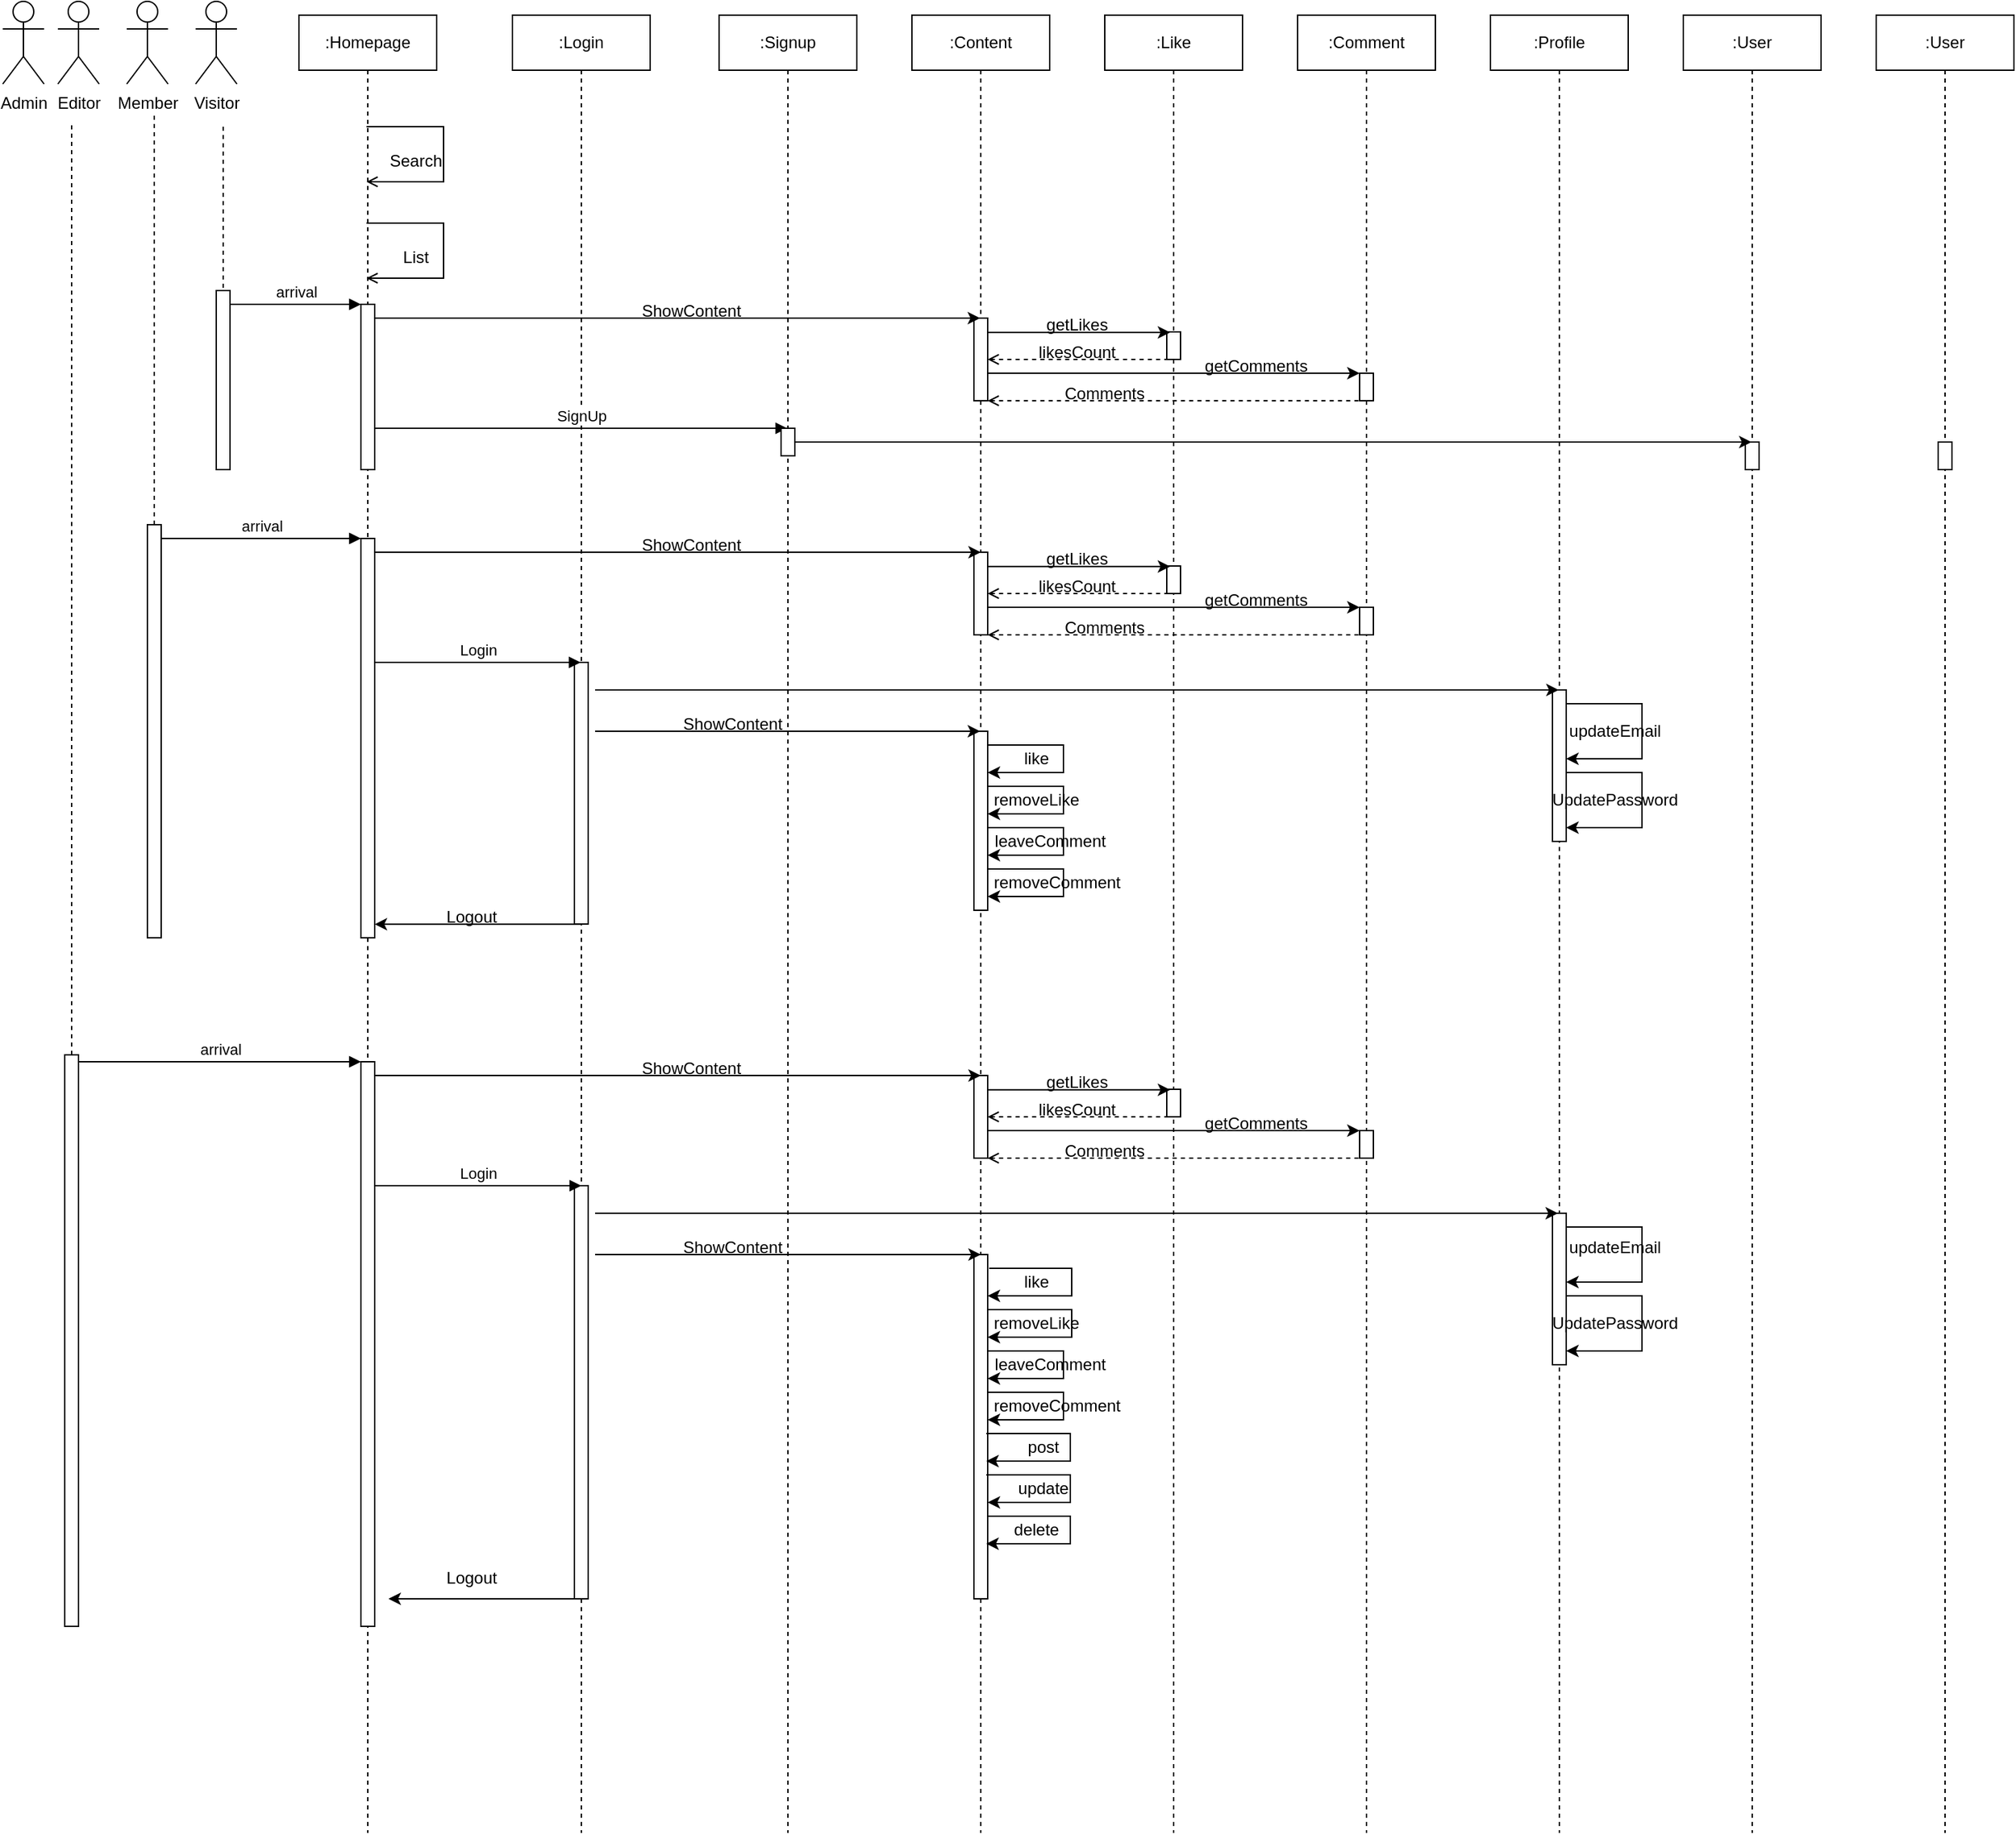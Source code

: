 <mxfile version="21.1.5" type="device">
  <diagram name="Page-1" id="2YBvvXClWsGukQMizWep">
    <mxGraphModel dx="1366" dy="704" grid="1" gridSize="10" guides="1" tooltips="1" connect="1" arrows="1" fold="1" page="1" pageScale="1" pageWidth="1100" pageHeight="1700" math="0" shadow="0">
      <root>
        <mxCell id="0" />
        <mxCell id="1" parent="0" />
        <mxCell id="aM9ryv3xv72pqoxQDRHE-1" value=":Homepage" style="shape=umlLifeline;perimeter=lifelinePerimeter;whiteSpace=wrap;html=1;container=0;dropTarget=0;collapsible=0;recursiveResize=0;outlineConnect=0;portConstraint=eastwest;newEdgeStyle={&quot;edgeStyle&quot;:&quot;elbowEdgeStyle&quot;,&quot;elbow&quot;:&quot;vertical&quot;,&quot;curved&quot;:0,&quot;rounded&quot;:0};" parent="1" vertex="1">
          <mxGeometry x="225" y="50" width="100" height="1320" as="geometry" />
        </mxCell>
        <mxCell id="aM9ryv3xv72pqoxQDRHE-5" value=":Content" style="shape=umlLifeline;perimeter=lifelinePerimeter;whiteSpace=wrap;html=1;container=0;dropTarget=0;collapsible=0;recursiveResize=0;outlineConnect=0;portConstraint=eastwest;newEdgeStyle={&quot;edgeStyle&quot;:&quot;elbowEdgeStyle&quot;,&quot;elbow&quot;:&quot;vertical&quot;,&quot;curved&quot;:0,&quot;rounded&quot;:0};" parent="1" vertex="1">
          <mxGeometry x="670" y="50" width="100" height="1320" as="geometry" />
        </mxCell>
        <mxCell id="Cr7AIB8-x1aL-NXQXFv3-61" value="" style="html=1;points=[];perimeter=orthogonalPerimeter;outlineConnect=0;targetShapes=umlLifeline;portConstraint=eastwest;newEdgeStyle={&quot;edgeStyle&quot;:&quot;elbowEdgeStyle&quot;,&quot;elbow&quot;:&quot;vertical&quot;,&quot;curved&quot;:0,&quot;rounded&quot;:0};" parent="aM9ryv3xv72pqoxQDRHE-5" vertex="1">
          <mxGeometry x="45" y="220" width="10" height="60" as="geometry" />
        </mxCell>
        <mxCell id="8l9VhPuDRp_csp2zXiqJ-39" value="" style="html=1;points=[];perimeter=orthogonalPerimeter;outlineConnect=0;targetShapes=umlLifeline;portConstraint=eastwest;newEdgeStyle={&quot;edgeStyle&quot;:&quot;elbowEdgeStyle&quot;,&quot;elbow&quot;:&quot;vertical&quot;,&quot;curved&quot;:0,&quot;rounded&quot;:0};" parent="aM9ryv3xv72pqoxQDRHE-5" vertex="1">
          <mxGeometry x="45" y="520" width="10" height="130" as="geometry" />
        </mxCell>
        <mxCell id="8l9VhPuDRp_csp2zXiqJ-52" value="" style="endArrow=classic;html=1;rounded=0;" parent="aM9ryv3xv72pqoxQDRHE-5" source="8l9VhPuDRp_csp2zXiqJ-39" target="8l9VhPuDRp_csp2zXiqJ-39" edge="1">
          <mxGeometry width="50" height="50" relative="1" as="geometry">
            <mxPoint x="60" y="590" as="sourcePoint" />
            <mxPoint x="60" y="670" as="targetPoint" />
            <Array as="points">
              <mxPoint x="90" y="590" />
              <mxPoint x="110" y="590" />
              <mxPoint x="110" y="610" />
            </Array>
          </mxGeometry>
        </mxCell>
        <mxCell id="8l9VhPuDRp_csp2zXiqJ-53" value="" style="endArrow=classic;html=1;rounded=0;" parent="aM9ryv3xv72pqoxQDRHE-5" source="8l9VhPuDRp_csp2zXiqJ-39" target="8l9VhPuDRp_csp2zXiqJ-39" edge="1">
          <mxGeometry width="50" height="50" relative="1" as="geometry">
            <mxPoint x="60" y="680" as="sourcePoint" />
            <mxPoint x="60" y="640" as="targetPoint" />
            <Array as="points">
              <mxPoint x="100" y="620" />
              <mxPoint x="110" y="620" />
              <mxPoint x="110" y="640" />
            </Array>
          </mxGeometry>
        </mxCell>
        <mxCell id="8l9VhPuDRp_csp2zXiqJ-50" value="" style="endArrow=classic;html=1;rounded=0;" parent="aM9ryv3xv72pqoxQDRHE-5" source="8l9VhPuDRp_csp2zXiqJ-39" target="8l9VhPuDRp_csp2zXiqJ-39" edge="1">
          <mxGeometry width="50" height="50" relative="1" as="geometry">
            <mxPoint x="60" y="530" as="sourcePoint" />
            <mxPoint x="60" y="550" as="targetPoint" />
            <Array as="points">
              <mxPoint x="100" y="530" />
              <mxPoint x="110" y="530" />
              <mxPoint x="110" y="550" />
            </Array>
          </mxGeometry>
        </mxCell>
        <mxCell id="8l9VhPuDRp_csp2zXiqJ-51" value="" style="endArrow=classic;html=1;rounded=0;" parent="aM9ryv3xv72pqoxQDRHE-5" source="8l9VhPuDRp_csp2zXiqJ-39" target="8l9VhPuDRp_csp2zXiqJ-39" edge="1">
          <mxGeometry width="50" height="50" relative="1" as="geometry">
            <mxPoint x="60" y="560" as="sourcePoint" />
            <mxPoint x="60" y="580" as="targetPoint" />
            <Array as="points">
              <mxPoint x="110" y="560" />
              <mxPoint x="110" y="580" />
            </Array>
          </mxGeometry>
        </mxCell>
        <mxCell id="Cr7AIB8-x1aL-NXQXFv3-6" value=":Comment" style="shape=umlLifeline;perimeter=lifelinePerimeter;whiteSpace=wrap;html=1;container=0;dropTarget=0;collapsible=0;recursiveResize=0;outlineConnect=0;portConstraint=eastwest;newEdgeStyle={&quot;edgeStyle&quot;:&quot;elbowEdgeStyle&quot;,&quot;elbow&quot;:&quot;vertical&quot;,&quot;curved&quot;:0,&quot;rounded&quot;:0};" parent="1" vertex="1">
          <mxGeometry x="950" y="50" width="100" height="1320" as="geometry" />
        </mxCell>
        <mxCell id="Cr7AIB8-x1aL-NXQXFv3-66" value="" style="html=1;points=[];perimeter=orthogonalPerimeter;outlineConnect=0;targetShapes=umlLifeline;portConstraint=eastwest;newEdgeStyle={&quot;edgeStyle&quot;:&quot;elbowEdgeStyle&quot;,&quot;elbow&quot;:&quot;vertical&quot;,&quot;curved&quot;:0,&quot;rounded&quot;:0};" parent="Cr7AIB8-x1aL-NXQXFv3-6" vertex="1">
          <mxGeometry x="45" y="260" width="10" height="20" as="geometry" />
        </mxCell>
        <mxCell id="Cr7AIB8-x1aL-NXQXFv3-11" value=":Like" style="shape=umlLifeline;perimeter=lifelinePerimeter;whiteSpace=wrap;html=1;container=0;dropTarget=0;collapsible=0;recursiveResize=0;outlineConnect=0;portConstraint=eastwest;newEdgeStyle={&quot;edgeStyle&quot;:&quot;elbowEdgeStyle&quot;,&quot;elbow&quot;:&quot;vertical&quot;,&quot;curved&quot;:0,&quot;rounded&quot;:0};" parent="1" vertex="1">
          <mxGeometry x="810" y="50" width="100" height="1320" as="geometry" />
        </mxCell>
        <mxCell id="Cr7AIB8-x1aL-NXQXFv3-7" value="" style="html=1;points=[];perimeter=orthogonalPerimeter;outlineConnect=0;targetShapes=umlLifeline;portConstraint=eastwest;newEdgeStyle={&quot;edgeStyle&quot;:&quot;elbowEdgeStyle&quot;,&quot;elbow&quot;:&quot;vertical&quot;,&quot;curved&quot;:0,&quot;rounded&quot;:0};" parent="Cr7AIB8-x1aL-NXQXFv3-11" vertex="1">
          <mxGeometry x="45" y="230" width="10" height="20" as="geometry" />
        </mxCell>
        <mxCell id="Cr7AIB8-x1aL-NXQXFv3-16" value="Visitor" style="shape=umlActor;verticalLabelPosition=bottom;verticalAlign=top;html=1;outlineConnect=0;" parent="1" vertex="1">
          <mxGeometry x="150" y="40" width="30" height="60" as="geometry" />
        </mxCell>
        <mxCell id="Cr7AIB8-x1aL-NXQXFv3-17" value="Member" style="shape=umlActor;verticalLabelPosition=bottom;verticalAlign=top;html=1;outlineConnect=0;" parent="1" vertex="1">
          <mxGeometry x="100" y="40" width="30" height="60" as="geometry" />
        </mxCell>
        <mxCell id="Cr7AIB8-x1aL-NXQXFv3-18" value="Editor" style="shape=umlActor;verticalLabelPosition=bottom;verticalAlign=top;html=1;outlineConnect=0;" parent="1" vertex="1">
          <mxGeometry x="50" y="40" width="30" height="60" as="geometry" />
        </mxCell>
        <mxCell id="Cr7AIB8-x1aL-NXQXFv3-19" value="Admin" style="shape=umlActor;verticalLabelPosition=bottom;verticalAlign=top;html=1;outlineConnect=0;" parent="1" vertex="1">
          <mxGeometry x="10" y="40" width="30" height="60" as="geometry" />
        </mxCell>
        <mxCell id="Cr7AIB8-x1aL-NXQXFv3-24" value=":Login" style="shape=umlLifeline;perimeter=lifelinePerimeter;whiteSpace=wrap;html=1;container=0;dropTarget=0;collapsible=0;recursiveResize=0;outlineConnect=0;portConstraint=eastwest;newEdgeStyle={&quot;edgeStyle&quot;:&quot;elbowEdgeStyle&quot;,&quot;elbow&quot;:&quot;vertical&quot;,&quot;curved&quot;:0,&quot;rounded&quot;:0};" parent="1" vertex="1">
          <mxGeometry x="380" y="50" width="100" height="1320" as="geometry" />
        </mxCell>
        <mxCell id="8l9VhPuDRp_csp2zXiqJ-26" value="" style="html=1;points=[];perimeter=orthogonalPerimeter;outlineConnect=0;targetShapes=umlLifeline;portConstraint=eastwest;newEdgeStyle={&quot;edgeStyle&quot;:&quot;elbowEdgeStyle&quot;,&quot;elbow&quot;:&quot;vertical&quot;,&quot;curved&quot;:0,&quot;rounded&quot;:0};" parent="Cr7AIB8-x1aL-NXQXFv3-24" vertex="1">
          <mxGeometry x="45" y="470" width="10" height="190" as="geometry" />
        </mxCell>
        <mxCell id="Cr7AIB8-x1aL-NXQXFv3-29" value=":Signup" style="shape=umlLifeline;perimeter=lifelinePerimeter;whiteSpace=wrap;html=1;container=0;dropTarget=0;collapsible=0;recursiveResize=0;outlineConnect=0;portConstraint=eastwest;newEdgeStyle={&quot;edgeStyle&quot;:&quot;elbowEdgeStyle&quot;,&quot;elbow&quot;:&quot;vertical&quot;,&quot;curved&quot;:0,&quot;rounded&quot;:0};" parent="1" vertex="1">
          <mxGeometry x="530" y="50" width="100" height="1320" as="geometry" />
        </mxCell>
        <mxCell id="Cr7AIB8-x1aL-NXQXFv3-34" value=":Profile" style="shape=umlLifeline;perimeter=lifelinePerimeter;whiteSpace=wrap;html=1;container=0;dropTarget=0;collapsible=0;recursiveResize=0;outlineConnect=0;portConstraint=eastwest;newEdgeStyle={&quot;edgeStyle&quot;:&quot;elbowEdgeStyle&quot;,&quot;elbow&quot;:&quot;vertical&quot;,&quot;curved&quot;:0,&quot;rounded&quot;:0};" parent="1" vertex="1">
          <mxGeometry x="1090" y="50" width="100" height="1320" as="geometry" />
        </mxCell>
        <mxCell id="8l9VhPuDRp_csp2zXiqJ-28" value="" style="html=1;points=[];perimeter=orthogonalPerimeter;outlineConnect=0;targetShapes=umlLifeline;portConstraint=eastwest;newEdgeStyle={&quot;edgeStyle&quot;:&quot;elbowEdgeStyle&quot;,&quot;elbow&quot;:&quot;vertical&quot;,&quot;curved&quot;:0,&quot;rounded&quot;:0};" parent="Cr7AIB8-x1aL-NXQXFv3-34" vertex="1">
          <mxGeometry x="45" y="490" width="10" height="110" as="geometry" />
        </mxCell>
        <mxCell id="8l9VhPuDRp_csp2zXiqJ-32" value="" style="endArrow=classic;html=1;rounded=0;" parent="Cr7AIB8-x1aL-NXQXFv3-34" source="8l9VhPuDRp_csp2zXiqJ-28" target="8l9VhPuDRp_csp2zXiqJ-28" edge="1">
          <mxGeometry width="50" height="50" relative="1" as="geometry">
            <mxPoint x="60" y="500" as="sourcePoint" />
            <mxPoint x="60" y="540" as="targetPoint" />
            <Array as="points">
              <mxPoint x="100" y="500" />
              <mxPoint x="110" y="500" />
              <mxPoint x="110" y="540" />
            </Array>
          </mxGeometry>
        </mxCell>
        <mxCell id="8l9VhPuDRp_csp2zXiqJ-33" value="" style="endArrow=classic;html=1;rounded=0;" parent="Cr7AIB8-x1aL-NXQXFv3-34" source="8l9VhPuDRp_csp2zXiqJ-28" target="8l9VhPuDRp_csp2zXiqJ-28" edge="1">
          <mxGeometry width="50" height="50" relative="1" as="geometry">
            <mxPoint x="60" y="550" as="sourcePoint" />
            <mxPoint x="60" y="590" as="targetPoint" />
            <Array as="points">
              <mxPoint x="100" y="550" />
              <mxPoint x="110" y="550" />
              <mxPoint x="110" y="590" />
            </Array>
          </mxGeometry>
        </mxCell>
        <mxCell id="Cr7AIB8-x1aL-NXQXFv3-49" value="" style="endArrow=none;html=1;rounded=0;startArrow=open;startFill=0;" parent="1" edge="1">
          <mxGeometry width="50" height="50" relative="1" as="geometry">
            <mxPoint x="274.071" y="171" as="sourcePoint" />
            <mxPoint x="274.071" y="131" as="targetPoint" />
            <Array as="points">
              <mxPoint x="330" y="171" />
              <mxPoint x="330" y="131" />
            </Array>
          </mxGeometry>
        </mxCell>
        <mxCell id="Cr7AIB8-x1aL-NXQXFv3-50" value="Search" style="text;html=1;strokeColor=none;fillColor=none;align=center;verticalAlign=middle;whiteSpace=wrap;rounded=0;" parent="1" vertex="1">
          <mxGeometry x="280" y="141" width="60" height="30" as="geometry" />
        </mxCell>
        <mxCell id="Cr7AIB8-x1aL-NXQXFv3-51" value="" style="endArrow=none;html=1;rounded=0;startArrow=open;startFill=0;" parent="1" edge="1">
          <mxGeometry width="50" height="50" relative="1" as="geometry">
            <mxPoint x="274.071" y="241" as="sourcePoint" />
            <mxPoint x="274.071" y="201" as="targetPoint" />
            <Array as="points">
              <mxPoint x="330" y="241" />
              <mxPoint x="330" y="201" />
            </Array>
          </mxGeometry>
        </mxCell>
        <mxCell id="Cr7AIB8-x1aL-NXQXFv3-52" value="List" style="text;html=1;strokeColor=none;fillColor=none;align=center;verticalAlign=middle;whiteSpace=wrap;rounded=0;" parent="1" vertex="1">
          <mxGeometry x="280" y="211" width="60" height="30" as="geometry" />
        </mxCell>
        <mxCell id="Cr7AIB8-x1aL-NXQXFv3-54" value="" style="html=1;points=[];perimeter=orthogonalPerimeter;outlineConnect=0;targetShapes=umlLifeline;portConstraint=eastwest;newEdgeStyle={&quot;edgeStyle&quot;:&quot;elbowEdgeStyle&quot;,&quot;elbow&quot;:&quot;vertical&quot;,&quot;curved&quot;:0,&quot;rounded&quot;:0};" parent="1" vertex="1">
          <mxGeometry x="270" y="260" width="10" height="120" as="geometry" />
        </mxCell>
        <mxCell id="aM9ryv3xv72pqoxQDRHE-3" value="arrival" style="html=1;verticalAlign=bottom;startArrow=none;endArrow=block;startSize=8;edgeStyle=elbowEdgeStyle;elbow=vertical;curved=0;rounded=0;startFill=0;" parent="1" source="Cr7AIB8-x1aL-NXQXFv3-58" edge="1">
          <mxGeometry relative="1" as="geometry">
            <mxPoint x="220" y="260" as="sourcePoint" />
            <mxPoint x="270" y="260" as="targetPoint" />
          </mxGeometry>
        </mxCell>
        <mxCell id="Cr7AIB8-x1aL-NXQXFv3-57" value="" style="endArrow=none;dashed=1;html=1;rounded=0;startArrow=none;" parent="1" edge="1">
          <mxGeometry width="50" height="50" relative="1" as="geometry">
            <mxPoint x="170" y="350" as="sourcePoint" />
            <mxPoint x="170" y="130" as="targetPoint" />
          </mxGeometry>
        </mxCell>
        <mxCell id="Cr7AIB8-x1aL-NXQXFv3-58" value="" style="html=1;points=[];perimeter=orthogonalPerimeter;outlineConnect=0;targetShapes=umlLifeline;portConstraint=eastwest;newEdgeStyle={&quot;edgeStyle&quot;:&quot;elbowEdgeStyle&quot;,&quot;elbow&quot;:&quot;vertical&quot;,&quot;curved&quot;:0,&quot;rounded&quot;:0};" parent="1" vertex="1">
          <mxGeometry x="165" y="250" width="10" height="130" as="geometry" />
        </mxCell>
        <mxCell id="Cr7AIB8-x1aL-NXQXFv3-60" value="" style="endArrow=classic;html=1;rounded=0;" parent="1" target="aM9ryv3xv72pqoxQDRHE-5" edge="1">
          <mxGeometry width="50" height="50" relative="1" as="geometry">
            <mxPoint x="280" y="270" as="sourcePoint" />
            <mxPoint x="650" y="270" as="targetPoint" />
          </mxGeometry>
        </mxCell>
        <mxCell id="Cr7AIB8-x1aL-NXQXFv3-65" value="ShowContent" style="text;html=1;strokeColor=none;fillColor=none;align=center;verticalAlign=middle;whiteSpace=wrap;rounded=0;" parent="1" vertex="1">
          <mxGeometry x="480" y="250" width="60" height="30" as="geometry" />
        </mxCell>
        <mxCell id="Cr7AIB8-x1aL-NXQXFv3-67" value="" style="endArrow=classic;html=1;rounded=0;" parent="1" edge="1">
          <mxGeometry width="50" height="50" relative="1" as="geometry">
            <mxPoint x="770" y="330" as="sourcePoint" />
            <mxPoint x="770" y="330" as="targetPoint" />
          </mxGeometry>
        </mxCell>
        <mxCell id="Cr7AIB8-x1aL-NXQXFv3-68" value="" style="endArrow=classic;html=1;rounded=0;entryX=0.25;entryY=0.019;entryDx=0;entryDy=0;entryPerimeter=0;" parent="1" source="Cr7AIB8-x1aL-NXQXFv3-61" target="Cr7AIB8-x1aL-NXQXFv3-7" edge="1">
          <mxGeometry width="50" height="50" relative="1" as="geometry">
            <mxPoint x="730" y="290" as="sourcePoint" />
            <mxPoint x="830" y="260" as="targetPoint" />
          </mxGeometry>
        </mxCell>
        <mxCell id="Cr7AIB8-x1aL-NXQXFv3-69" value="getLikes" style="text;html=1;strokeColor=none;fillColor=none;align=center;verticalAlign=middle;whiteSpace=wrap;rounded=0;" parent="1" vertex="1">
          <mxGeometry x="760" y="260" width="60" height="30" as="geometry" />
        </mxCell>
        <mxCell id="Cr7AIB8-x1aL-NXQXFv3-70" value="" style="endArrow=none;dashed=1;html=1;rounded=0;startArrow=open;startFill=0;" parent="1" source="Cr7AIB8-x1aL-NXQXFv3-61" target="Cr7AIB8-x1aL-NXQXFv3-7" edge="1">
          <mxGeometry width="50" height="50" relative="1" as="geometry">
            <mxPoint x="790" y="300" as="sourcePoint" />
            <mxPoint x="830" y="300" as="targetPoint" />
          </mxGeometry>
        </mxCell>
        <mxCell id="Cr7AIB8-x1aL-NXQXFv3-71" value="likesCount" style="text;html=1;strokeColor=none;fillColor=none;align=center;verticalAlign=middle;whiteSpace=wrap;rounded=0;" parent="1" vertex="1">
          <mxGeometry x="760" y="280" width="60" height="30" as="geometry" />
        </mxCell>
        <mxCell id="Cr7AIB8-x1aL-NXQXFv3-73" value="" style="endArrow=classic;html=1;rounded=0;" parent="1" source="Cr7AIB8-x1aL-NXQXFv3-61" target="Cr7AIB8-x1aL-NXQXFv3-66" edge="1">
          <mxGeometry width="50" height="50" relative="1" as="geometry">
            <mxPoint x="730" y="310" as="sourcePoint" />
            <mxPoint x="950" y="320" as="targetPoint" />
          </mxGeometry>
        </mxCell>
        <mxCell id="Cr7AIB8-x1aL-NXQXFv3-74" value="getComments" style="text;html=1;strokeColor=none;fillColor=none;align=center;verticalAlign=middle;whiteSpace=wrap;rounded=0;" parent="1" vertex="1">
          <mxGeometry x="890" y="290" width="60" height="30" as="geometry" />
        </mxCell>
        <mxCell id="Cr7AIB8-x1aL-NXQXFv3-76" value="" style="endArrow=none;dashed=1;html=1;rounded=0;startArrow=open;startFill=0;" parent="1" source="Cr7AIB8-x1aL-NXQXFv3-61" target="Cr7AIB8-x1aL-NXQXFv3-66" edge="1">
          <mxGeometry width="50" height="50" relative="1" as="geometry">
            <mxPoint x="770" y="330" as="sourcePoint" />
            <mxPoint x="940" y="340" as="targetPoint" />
            <Array as="points">
              <mxPoint x="880" y="330" />
            </Array>
          </mxGeometry>
        </mxCell>
        <mxCell id="Cr7AIB8-x1aL-NXQXFv3-77" value="Comments" style="text;html=1;strokeColor=none;fillColor=none;align=center;verticalAlign=middle;whiteSpace=wrap;rounded=0;" parent="1" vertex="1">
          <mxGeometry x="780" y="310" width="60" height="30" as="geometry" />
        </mxCell>
        <mxCell id="7" value="SignUp" style="html=1;verticalAlign=bottom;startArrow=none;endArrow=block;startSize=8;edgeStyle=elbowEdgeStyle;elbow=vertical;curved=0;rounded=0;startFill=0;" parent="1" target="Cr7AIB8-x1aL-NXQXFv3-29" edge="1">
          <mxGeometry relative="1" as="geometry">
            <mxPoint x="280" y="350" as="sourcePoint" />
            <mxPoint x="270" y="350" as="targetPoint" />
          </mxGeometry>
        </mxCell>
        <mxCell id="8" value="" style="html=1;points=[];perimeter=orthogonalPerimeter;outlineConnect=0;targetShapes=umlLifeline;portConstraint=eastwest;newEdgeStyle={&quot;edgeStyle&quot;:&quot;elbowEdgeStyle&quot;,&quot;elbow&quot;:&quot;vertical&quot;,&quot;curved&quot;:0,&quot;rounded&quot;:0};" parent="1" vertex="1">
          <mxGeometry x="575" y="350" width="10" height="20" as="geometry" />
        </mxCell>
        <mxCell id="8l9VhPuDRp_csp2zXiqJ-8" value="" style="html=1;points=[];perimeter=orthogonalPerimeter;outlineConnect=0;targetShapes=umlLifeline;portConstraint=eastwest;newEdgeStyle={&quot;edgeStyle&quot;:&quot;elbowEdgeStyle&quot;,&quot;elbow&quot;:&quot;vertical&quot;,&quot;curved&quot;:0,&quot;rounded&quot;:0};" parent="1" vertex="1">
          <mxGeometry x="715" y="440" width="10" height="60" as="geometry" />
        </mxCell>
        <mxCell id="8l9VhPuDRp_csp2zXiqJ-9" value="" style="html=1;points=[];perimeter=orthogonalPerimeter;outlineConnect=0;targetShapes=umlLifeline;portConstraint=eastwest;newEdgeStyle={&quot;edgeStyle&quot;:&quot;elbowEdgeStyle&quot;,&quot;elbow&quot;:&quot;vertical&quot;,&quot;curved&quot;:0,&quot;rounded&quot;:0};" parent="1" vertex="1">
          <mxGeometry x="995" y="480" width="10" height="20" as="geometry" />
        </mxCell>
        <mxCell id="8l9VhPuDRp_csp2zXiqJ-10" value="" style="html=1;points=[];perimeter=orthogonalPerimeter;outlineConnect=0;targetShapes=umlLifeline;portConstraint=eastwest;newEdgeStyle={&quot;edgeStyle&quot;:&quot;elbowEdgeStyle&quot;,&quot;elbow&quot;:&quot;vertical&quot;,&quot;curved&quot;:0,&quot;rounded&quot;:0};" parent="1" vertex="1">
          <mxGeometry x="855" y="450" width="10" height="20" as="geometry" />
        </mxCell>
        <mxCell id="8l9VhPuDRp_csp2zXiqJ-12" value="arrival" style="html=1;verticalAlign=bottom;startArrow=none;endArrow=block;startSize=8;edgeStyle=elbowEdgeStyle;elbow=vertical;curved=0;rounded=0;startFill=0;" parent="1" source="8l9VhPuDRp_csp2zXiqJ-13" edge="1">
          <mxGeometry relative="1" as="geometry">
            <mxPoint x="220" y="430" as="sourcePoint" />
            <mxPoint x="270" y="430" as="targetPoint" />
          </mxGeometry>
        </mxCell>
        <mxCell id="8l9VhPuDRp_csp2zXiqJ-14" value="" style="endArrow=classic;html=1;rounded=0;" parent="1" edge="1">
          <mxGeometry width="50" height="50" relative="1" as="geometry">
            <mxPoint x="280" y="440" as="sourcePoint" />
            <mxPoint x="720" y="440" as="targetPoint" />
          </mxGeometry>
        </mxCell>
        <mxCell id="8l9VhPuDRp_csp2zXiqJ-15" value="ShowContent" style="text;html=1;strokeColor=none;fillColor=none;align=center;verticalAlign=middle;whiteSpace=wrap;rounded=0;" parent="1" vertex="1">
          <mxGeometry x="480" y="420" width="60" height="30" as="geometry" />
        </mxCell>
        <mxCell id="8l9VhPuDRp_csp2zXiqJ-16" value="" style="endArrow=classic;html=1;rounded=0;" parent="1" edge="1">
          <mxGeometry width="50" height="50" relative="1" as="geometry">
            <mxPoint x="770" y="500" as="sourcePoint" />
            <mxPoint x="770" y="500" as="targetPoint" />
          </mxGeometry>
        </mxCell>
        <mxCell id="8l9VhPuDRp_csp2zXiqJ-17" value="" style="endArrow=classic;html=1;rounded=0;entryX=0.25;entryY=0.019;entryDx=0;entryDy=0;entryPerimeter=0;" parent="1" source="8l9VhPuDRp_csp2zXiqJ-8" target="8l9VhPuDRp_csp2zXiqJ-10" edge="1">
          <mxGeometry width="50" height="50" relative="1" as="geometry">
            <mxPoint x="730" y="460" as="sourcePoint" />
            <mxPoint x="830" y="430" as="targetPoint" />
          </mxGeometry>
        </mxCell>
        <mxCell id="8l9VhPuDRp_csp2zXiqJ-18" value="getLikes" style="text;html=1;strokeColor=none;fillColor=none;align=center;verticalAlign=middle;whiteSpace=wrap;rounded=0;" parent="1" vertex="1">
          <mxGeometry x="760" y="430" width="60" height="30" as="geometry" />
        </mxCell>
        <mxCell id="8l9VhPuDRp_csp2zXiqJ-19" value="" style="endArrow=none;dashed=1;html=1;rounded=0;startArrow=open;startFill=0;" parent="1" source="8l9VhPuDRp_csp2zXiqJ-8" target="8l9VhPuDRp_csp2zXiqJ-10" edge="1">
          <mxGeometry width="50" height="50" relative="1" as="geometry">
            <mxPoint x="790" y="470" as="sourcePoint" />
            <mxPoint x="830" y="470" as="targetPoint" />
          </mxGeometry>
        </mxCell>
        <mxCell id="8l9VhPuDRp_csp2zXiqJ-20" value="likesCount" style="text;html=1;strokeColor=none;fillColor=none;align=center;verticalAlign=middle;whiteSpace=wrap;rounded=0;" parent="1" vertex="1">
          <mxGeometry x="760" y="450" width="60" height="30" as="geometry" />
        </mxCell>
        <mxCell id="8l9VhPuDRp_csp2zXiqJ-21" value="" style="endArrow=classic;html=1;rounded=0;" parent="1" source="8l9VhPuDRp_csp2zXiqJ-8" target="8l9VhPuDRp_csp2zXiqJ-9" edge="1">
          <mxGeometry width="50" height="50" relative="1" as="geometry">
            <mxPoint x="730" y="480" as="sourcePoint" />
            <mxPoint x="950" y="490" as="targetPoint" />
          </mxGeometry>
        </mxCell>
        <mxCell id="8l9VhPuDRp_csp2zXiqJ-22" value="getComments" style="text;html=1;strokeColor=none;fillColor=none;align=center;verticalAlign=middle;whiteSpace=wrap;rounded=0;" parent="1" vertex="1">
          <mxGeometry x="890" y="460" width="60" height="30" as="geometry" />
        </mxCell>
        <mxCell id="8l9VhPuDRp_csp2zXiqJ-23" value="" style="endArrow=none;dashed=1;html=1;rounded=0;startArrow=open;startFill=0;" parent="1" source="8l9VhPuDRp_csp2zXiqJ-8" target="8l9VhPuDRp_csp2zXiqJ-9" edge="1">
          <mxGeometry width="50" height="50" relative="1" as="geometry">
            <mxPoint x="770" y="500" as="sourcePoint" />
            <mxPoint x="940" y="510" as="targetPoint" />
            <Array as="points">
              <mxPoint x="880" y="500" />
            </Array>
          </mxGeometry>
        </mxCell>
        <mxCell id="8l9VhPuDRp_csp2zXiqJ-24" value="Comments" style="text;html=1;strokeColor=none;fillColor=none;align=center;verticalAlign=middle;whiteSpace=wrap;rounded=0;" parent="1" vertex="1">
          <mxGeometry x="780" y="480" width="60" height="30" as="geometry" />
        </mxCell>
        <mxCell id="8l9VhPuDRp_csp2zXiqJ-25" value="Login" style="html=1;verticalAlign=bottom;startArrow=none;endArrow=block;startSize=8;edgeStyle=elbowEdgeStyle;elbow=vertical;curved=0;rounded=0;startFill=0;" parent="1" target="Cr7AIB8-x1aL-NXQXFv3-24" edge="1">
          <mxGeometry relative="1" as="geometry">
            <mxPoint x="280" y="520" as="sourcePoint" />
            <mxPoint x="410" y="520" as="targetPoint" />
          </mxGeometry>
        </mxCell>
        <mxCell id="8l9VhPuDRp_csp2zXiqJ-27" value="" style="endArrow=classic;html=1;rounded=0;" parent="1" target="Cr7AIB8-x1aL-NXQXFv3-34" edge="1">
          <mxGeometry width="50" height="50" relative="1" as="geometry">
            <mxPoint x="440" y="540" as="sourcePoint" />
            <mxPoint x="620" y="540" as="targetPoint" />
          </mxGeometry>
        </mxCell>
        <mxCell id="8l9VhPuDRp_csp2zXiqJ-29" value=":User" style="shape=umlLifeline;perimeter=lifelinePerimeter;whiteSpace=wrap;html=1;container=0;dropTarget=0;collapsible=0;recursiveResize=0;outlineConnect=0;portConstraint=eastwest;newEdgeStyle={&quot;edgeStyle&quot;:&quot;elbowEdgeStyle&quot;,&quot;elbow&quot;:&quot;vertical&quot;,&quot;curved&quot;:0,&quot;rounded&quot;:0};" parent="1" vertex="1">
          <mxGeometry x="1230" y="50" width="100" height="1320" as="geometry" />
        </mxCell>
        <mxCell id="8l9VhPuDRp_csp2zXiqJ-30" value="" style="html=1;points=[];perimeter=orthogonalPerimeter;outlineConnect=0;targetShapes=umlLifeline;portConstraint=eastwest;newEdgeStyle={&quot;edgeStyle&quot;:&quot;elbowEdgeStyle&quot;,&quot;elbow&quot;:&quot;vertical&quot;,&quot;curved&quot;:0,&quot;rounded&quot;:0};" parent="8l9VhPuDRp_csp2zXiqJ-29" vertex="1">
          <mxGeometry x="45" y="310" width="10" height="20" as="geometry" />
        </mxCell>
        <mxCell id="8l9VhPuDRp_csp2zXiqJ-31" value="" style="endArrow=classic;html=1;rounded=0;" parent="1" source="8" target="8l9VhPuDRp_csp2zXiqJ-29" edge="1">
          <mxGeometry width="50" height="50" relative="1" as="geometry">
            <mxPoint x="1070" y="360" as="sourcePoint" />
            <mxPoint x="1220" y="360" as="targetPoint" />
          </mxGeometry>
        </mxCell>
        <mxCell id="8l9VhPuDRp_csp2zXiqJ-35" value="updateEmail" style="text;html=1;align=center;verticalAlign=middle;resizable=0;points=[];autosize=1;strokeColor=none;fillColor=none;" parent="1" vertex="1">
          <mxGeometry x="1135" y="555" width="90" height="30" as="geometry" />
        </mxCell>
        <mxCell id="8l9VhPuDRp_csp2zXiqJ-36" value="UpdatePassword" style="text;html=1;align=center;verticalAlign=middle;resizable=0;points=[];autosize=1;strokeColor=none;fillColor=none;" parent="1" vertex="1">
          <mxGeometry x="1125" y="605" width="110" height="30" as="geometry" />
        </mxCell>
        <mxCell id="8l9VhPuDRp_csp2zXiqJ-37" value="" style="endArrow=none;dashed=1;html=1;rounded=0;" parent="1" source="8l9VhPuDRp_csp2zXiqJ-13" edge="1">
          <mxGeometry width="50" height="50" relative="1" as="geometry">
            <mxPoint x="120" y="760" as="sourcePoint" />
            <mxPoint x="120" y="120" as="targetPoint" />
          </mxGeometry>
        </mxCell>
        <mxCell id="8l9VhPuDRp_csp2zXiqJ-13" value="" style="html=1;points=[];perimeter=orthogonalPerimeter;outlineConnect=0;targetShapes=umlLifeline;portConstraint=eastwest;newEdgeStyle={&quot;edgeStyle&quot;:&quot;elbowEdgeStyle&quot;,&quot;elbow&quot;:&quot;vertical&quot;,&quot;curved&quot;:0,&quot;rounded&quot;:0};" parent="1" vertex="1">
          <mxGeometry x="115" y="420" width="10" height="300" as="geometry" />
        </mxCell>
        <mxCell id="8l9VhPuDRp_csp2zXiqJ-40" value="" style="endArrow=classic;html=1;rounded=0;" parent="1" target="aM9ryv3xv72pqoxQDRHE-5" edge="1">
          <mxGeometry width="50" height="50" relative="1" as="geometry">
            <mxPoint x="440" y="570" as="sourcePoint" />
            <mxPoint x="650" y="570" as="targetPoint" />
            <Array as="points">
              <mxPoint x="510" y="570" />
            </Array>
          </mxGeometry>
        </mxCell>
        <mxCell id="8l9VhPuDRp_csp2zXiqJ-41" value="ShowContent" style="text;html=1;strokeColor=none;fillColor=none;align=center;verticalAlign=middle;whiteSpace=wrap;rounded=0;" parent="1" vertex="1">
          <mxGeometry x="510" y="550" width="60" height="30" as="geometry" />
        </mxCell>
        <mxCell id="8l9VhPuDRp_csp2zXiqJ-54" value="like" style="text;html=1;align=center;verticalAlign=middle;resizable=0;points=[];autosize=1;strokeColor=none;fillColor=none;" parent="1" vertex="1">
          <mxGeometry x="740" y="575" width="40" height="30" as="geometry" />
        </mxCell>
        <mxCell id="8l9VhPuDRp_csp2zXiqJ-55" value="removeLike" style="text;html=1;align=center;verticalAlign=middle;resizable=0;points=[];autosize=1;strokeColor=none;fillColor=none;" parent="1" vertex="1">
          <mxGeometry x="715" y="605" width="90" height="30" as="geometry" />
        </mxCell>
        <mxCell id="8l9VhPuDRp_csp2zXiqJ-57" value="leaveComment" style="text;html=1;align=center;verticalAlign=middle;resizable=0;points=[];autosize=1;strokeColor=none;fillColor=none;" parent="1" vertex="1">
          <mxGeometry x="720" y="635" width="100" height="30" as="geometry" />
        </mxCell>
        <mxCell id="8l9VhPuDRp_csp2zXiqJ-58" value="removeComment" style="text;html=1;align=center;verticalAlign=middle;resizable=0;points=[];autosize=1;strokeColor=none;fillColor=none;" parent="1" vertex="1">
          <mxGeometry x="715" y="665" width="120" height="30" as="geometry" />
        </mxCell>
        <mxCell id="8l9VhPuDRp_csp2zXiqJ-60" value="" style="endArrow=classic;html=1;rounded=0;entryX=1;entryY=0.966;entryDx=0;entryDy=0;entryPerimeter=0;" parent="1" source="Cr7AIB8-x1aL-NXQXFv3-24" target="8l9VhPuDRp_csp2zXiqJ-11" edge="1">
          <mxGeometry width="50" height="50" relative="1" as="geometry">
            <mxPoint x="350" y="730" as="sourcePoint" />
            <mxPoint x="320" y="710" as="targetPoint" />
          </mxGeometry>
        </mxCell>
        <mxCell id="8l9VhPuDRp_csp2zXiqJ-61" value="Logout" style="text;html=1;align=center;verticalAlign=middle;resizable=0;points=[];autosize=1;strokeColor=none;fillColor=none;" parent="1" vertex="1">
          <mxGeometry x="320" y="690" width="60" height="30" as="geometry" />
        </mxCell>
        <mxCell id="8l9VhPuDRp_csp2zXiqJ-63" value="" style="html=1;points=[];perimeter=orthogonalPerimeter;outlineConnect=0;targetShapes=umlLifeline;portConstraint=eastwest;newEdgeStyle={&quot;edgeStyle&quot;:&quot;elbowEdgeStyle&quot;,&quot;elbow&quot;:&quot;vertical&quot;,&quot;curved&quot;:0,&quot;rounded&quot;:0};" parent="1" vertex="1">
          <mxGeometry x="715" y="950" width="10" height="250" as="geometry" />
        </mxCell>
        <mxCell id="8l9VhPuDRp_csp2zXiqJ-64" value="" style="endArrow=classic;html=1;rounded=0;" parent="1" source="8l9VhPuDRp_csp2zXiqJ-63" target="8l9VhPuDRp_csp2zXiqJ-63" edge="1">
          <mxGeometry width="50" height="50" relative="1" as="geometry">
            <mxPoint x="730" y="1020" as="sourcePoint" />
            <mxPoint x="730" y="1100" as="targetPoint" />
            <Array as="points">
              <mxPoint x="760" y="1020" />
              <mxPoint x="780" y="1020" />
              <mxPoint x="780" y="1040" />
            </Array>
          </mxGeometry>
        </mxCell>
        <mxCell id="8l9VhPuDRp_csp2zXiqJ-65" value="" style="endArrow=classic;html=1;rounded=0;" parent="1" source="8l9VhPuDRp_csp2zXiqJ-63" target="8l9VhPuDRp_csp2zXiqJ-63" edge="1">
          <mxGeometry width="50" height="50" relative="1" as="geometry">
            <mxPoint x="730" y="1110" as="sourcePoint" />
            <mxPoint x="730" y="1070" as="targetPoint" />
            <Array as="points">
              <mxPoint x="770" y="1050" />
              <mxPoint x="780" y="1050" />
              <mxPoint x="780" y="1070" />
            </Array>
          </mxGeometry>
        </mxCell>
        <mxCell id="8l9VhPuDRp_csp2zXiqJ-66" value="" style="html=1;points=[];perimeter=orthogonalPerimeter;outlineConnect=0;targetShapes=umlLifeline;portConstraint=eastwest;newEdgeStyle={&quot;edgeStyle&quot;:&quot;elbowEdgeStyle&quot;,&quot;elbow&quot;:&quot;vertical&quot;,&quot;curved&quot;:0,&quot;rounded&quot;:0};" parent="1" vertex="1">
          <mxGeometry x="425" y="900" width="10" height="300" as="geometry" />
        </mxCell>
        <mxCell id="8l9VhPuDRp_csp2zXiqJ-67" value="" style="html=1;points=[];perimeter=orthogonalPerimeter;outlineConnect=0;targetShapes=umlLifeline;portConstraint=eastwest;newEdgeStyle={&quot;edgeStyle&quot;:&quot;elbowEdgeStyle&quot;,&quot;elbow&quot;:&quot;vertical&quot;,&quot;curved&quot;:0,&quot;rounded&quot;:0};" parent="1" vertex="1">
          <mxGeometry x="1135" y="920" width="10" height="110" as="geometry" />
        </mxCell>
        <mxCell id="8l9VhPuDRp_csp2zXiqJ-68" value="" style="html=1;points=[];perimeter=orthogonalPerimeter;outlineConnect=0;targetShapes=umlLifeline;portConstraint=eastwest;newEdgeStyle={&quot;edgeStyle&quot;:&quot;elbowEdgeStyle&quot;,&quot;elbow&quot;:&quot;vertical&quot;,&quot;curved&quot;:0,&quot;rounded&quot;:0};" parent="1" vertex="1">
          <mxGeometry x="715" y="820" width="10" height="60" as="geometry" />
        </mxCell>
        <mxCell id="8l9VhPuDRp_csp2zXiqJ-69" value="" style="html=1;points=[];perimeter=orthogonalPerimeter;outlineConnect=0;targetShapes=umlLifeline;portConstraint=eastwest;newEdgeStyle={&quot;edgeStyle&quot;:&quot;elbowEdgeStyle&quot;,&quot;elbow&quot;:&quot;vertical&quot;,&quot;curved&quot;:0,&quot;rounded&quot;:0};" parent="1" vertex="1">
          <mxGeometry x="995" y="860" width="10" height="20" as="geometry" />
        </mxCell>
        <mxCell id="8l9VhPuDRp_csp2zXiqJ-70" value="" style="html=1;points=[];perimeter=orthogonalPerimeter;outlineConnect=0;targetShapes=umlLifeline;portConstraint=eastwest;newEdgeStyle={&quot;edgeStyle&quot;:&quot;elbowEdgeStyle&quot;,&quot;elbow&quot;:&quot;vertical&quot;,&quot;curved&quot;:0,&quot;rounded&quot;:0};" parent="1" vertex="1">
          <mxGeometry x="855" y="830" width="10" height="20" as="geometry" />
        </mxCell>
        <mxCell id="8l9VhPuDRp_csp2zXiqJ-71" value="" style="html=1;points=[];perimeter=orthogonalPerimeter;outlineConnect=0;targetShapes=umlLifeline;portConstraint=eastwest;newEdgeStyle={&quot;edgeStyle&quot;:&quot;elbowEdgeStyle&quot;,&quot;elbow&quot;:&quot;vertical&quot;,&quot;curved&quot;:0,&quot;rounded&quot;:0};" parent="1" vertex="1">
          <mxGeometry x="270" y="810" width="10" height="410" as="geometry" />
        </mxCell>
        <mxCell id="8l9VhPuDRp_csp2zXiqJ-72" value="arrival" style="html=1;verticalAlign=bottom;startArrow=none;endArrow=block;startSize=8;edgeStyle=elbowEdgeStyle;elbow=vertical;curved=0;rounded=0;startFill=0;" parent="1" source="8l9VhPuDRp_csp2zXiqJ-91" edge="1">
          <mxGeometry relative="1" as="geometry">
            <mxPoint x="220" y="810" as="sourcePoint" />
            <mxPoint x="270" y="810" as="targetPoint" />
          </mxGeometry>
        </mxCell>
        <mxCell id="8l9VhPuDRp_csp2zXiqJ-73" value="" style="endArrow=classic;html=1;rounded=0;" parent="1" edge="1">
          <mxGeometry width="50" height="50" relative="1" as="geometry">
            <mxPoint x="280" y="820" as="sourcePoint" />
            <mxPoint x="720" y="820" as="targetPoint" />
          </mxGeometry>
        </mxCell>
        <mxCell id="8l9VhPuDRp_csp2zXiqJ-74" value="ShowContent" style="text;html=1;strokeColor=none;fillColor=none;align=center;verticalAlign=middle;whiteSpace=wrap;rounded=0;" parent="1" vertex="1">
          <mxGeometry x="480" y="800" width="60" height="30" as="geometry" />
        </mxCell>
        <mxCell id="8l9VhPuDRp_csp2zXiqJ-75" value="" style="endArrow=classic;html=1;rounded=0;" parent="1" edge="1">
          <mxGeometry width="50" height="50" relative="1" as="geometry">
            <mxPoint x="770" y="880" as="sourcePoint" />
            <mxPoint x="770" y="880" as="targetPoint" />
          </mxGeometry>
        </mxCell>
        <mxCell id="8l9VhPuDRp_csp2zXiqJ-76" value="" style="endArrow=classic;html=1;rounded=0;entryX=0.25;entryY=0.019;entryDx=0;entryDy=0;entryPerimeter=0;" parent="1" source="8l9VhPuDRp_csp2zXiqJ-68" target="8l9VhPuDRp_csp2zXiqJ-70" edge="1">
          <mxGeometry width="50" height="50" relative="1" as="geometry">
            <mxPoint x="730" y="840" as="sourcePoint" />
            <mxPoint x="830" y="810" as="targetPoint" />
          </mxGeometry>
        </mxCell>
        <mxCell id="8l9VhPuDRp_csp2zXiqJ-77" value="getLikes" style="text;html=1;strokeColor=none;fillColor=none;align=center;verticalAlign=middle;whiteSpace=wrap;rounded=0;" parent="1" vertex="1">
          <mxGeometry x="760" y="810" width="60" height="30" as="geometry" />
        </mxCell>
        <mxCell id="8l9VhPuDRp_csp2zXiqJ-78" value="" style="endArrow=none;dashed=1;html=1;rounded=0;startArrow=open;startFill=0;" parent="1" source="8l9VhPuDRp_csp2zXiqJ-68" target="8l9VhPuDRp_csp2zXiqJ-70" edge="1">
          <mxGeometry width="50" height="50" relative="1" as="geometry">
            <mxPoint x="790" y="850" as="sourcePoint" />
            <mxPoint x="830" y="850" as="targetPoint" />
          </mxGeometry>
        </mxCell>
        <mxCell id="8l9VhPuDRp_csp2zXiqJ-79" value="likesCount" style="text;html=1;strokeColor=none;fillColor=none;align=center;verticalAlign=middle;whiteSpace=wrap;rounded=0;" parent="1" vertex="1">
          <mxGeometry x="760" y="830" width="60" height="30" as="geometry" />
        </mxCell>
        <mxCell id="8l9VhPuDRp_csp2zXiqJ-80" value="" style="endArrow=classic;html=1;rounded=0;" parent="1" source="8l9VhPuDRp_csp2zXiqJ-68" target="8l9VhPuDRp_csp2zXiqJ-69" edge="1">
          <mxGeometry width="50" height="50" relative="1" as="geometry">
            <mxPoint x="730" y="860" as="sourcePoint" />
            <mxPoint x="950" y="870" as="targetPoint" />
          </mxGeometry>
        </mxCell>
        <mxCell id="8l9VhPuDRp_csp2zXiqJ-81" value="getComments" style="text;html=1;strokeColor=none;fillColor=none;align=center;verticalAlign=middle;whiteSpace=wrap;rounded=0;" parent="1" vertex="1">
          <mxGeometry x="890" y="840" width="60" height="30" as="geometry" />
        </mxCell>
        <mxCell id="8l9VhPuDRp_csp2zXiqJ-82" value="" style="endArrow=none;dashed=1;html=1;rounded=0;startArrow=open;startFill=0;" parent="1" source="8l9VhPuDRp_csp2zXiqJ-68" target="8l9VhPuDRp_csp2zXiqJ-69" edge="1">
          <mxGeometry width="50" height="50" relative="1" as="geometry">
            <mxPoint x="770" y="880" as="sourcePoint" />
            <mxPoint x="940" y="890" as="targetPoint" />
            <Array as="points">
              <mxPoint x="880" y="880" />
            </Array>
          </mxGeometry>
        </mxCell>
        <mxCell id="8l9VhPuDRp_csp2zXiqJ-83" value="Comments" style="text;html=1;strokeColor=none;fillColor=none;align=center;verticalAlign=middle;whiteSpace=wrap;rounded=0;" parent="1" vertex="1">
          <mxGeometry x="780" y="860" width="60" height="30" as="geometry" />
        </mxCell>
        <mxCell id="8l9VhPuDRp_csp2zXiqJ-84" value="Login" style="html=1;verticalAlign=bottom;startArrow=none;endArrow=block;startSize=8;edgeStyle=elbowEdgeStyle;elbow=vertical;curved=0;rounded=0;startFill=0;" parent="1" edge="1">
          <mxGeometry relative="1" as="geometry">
            <mxPoint x="280" y="900" as="sourcePoint" />
            <mxPoint x="430" y="900" as="targetPoint" />
          </mxGeometry>
        </mxCell>
        <mxCell id="8l9VhPuDRp_csp2zXiqJ-85" value="" style="endArrow=classic;html=1;rounded=0;" parent="1" edge="1">
          <mxGeometry width="50" height="50" relative="1" as="geometry">
            <mxPoint x="440" y="920" as="sourcePoint" />
            <mxPoint x="1139" y="920" as="targetPoint" />
          </mxGeometry>
        </mxCell>
        <mxCell id="8l9VhPuDRp_csp2zXiqJ-86" value="" style="endArrow=classic;html=1;rounded=0;" parent="1" source="8l9VhPuDRp_csp2zXiqJ-67" target="8l9VhPuDRp_csp2zXiqJ-67" edge="1">
          <mxGeometry width="50" height="50" relative="1" as="geometry">
            <mxPoint x="1150" y="930" as="sourcePoint" />
            <mxPoint x="1150" y="970" as="targetPoint" />
            <Array as="points">
              <mxPoint x="1190" y="930" />
              <mxPoint x="1200" y="930" />
              <mxPoint x="1200" y="970" />
            </Array>
          </mxGeometry>
        </mxCell>
        <mxCell id="8l9VhPuDRp_csp2zXiqJ-87" value="" style="endArrow=classic;html=1;rounded=0;" parent="1" source="8l9VhPuDRp_csp2zXiqJ-67" target="8l9VhPuDRp_csp2zXiqJ-67" edge="1">
          <mxGeometry width="50" height="50" relative="1" as="geometry">
            <mxPoint x="1150" y="980" as="sourcePoint" />
            <mxPoint x="1150" y="1020" as="targetPoint" />
            <Array as="points">
              <mxPoint x="1190" y="980" />
              <mxPoint x="1200" y="980" />
              <mxPoint x="1200" y="1020" />
            </Array>
          </mxGeometry>
        </mxCell>
        <mxCell id="8l9VhPuDRp_csp2zXiqJ-88" value="updateEmail" style="text;html=1;align=center;verticalAlign=middle;resizable=0;points=[];autosize=1;strokeColor=none;fillColor=none;" parent="1" vertex="1">
          <mxGeometry x="1135" y="930" width="90" height="30" as="geometry" />
        </mxCell>
        <mxCell id="8l9VhPuDRp_csp2zXiqJ-89" value="UpdatePassword" style="text;html=1;align=center;verticalAlign=middle;resizable=0;points=[];autosize=1;strokeColor=none;fillColor=none;" parent="1" vertex="1">
          <mxGeometry x="1125" y="985" width="110" height="30" as="geometry" />
        </mxCell>
        <mxCell id="8l9VhPuDRp_csp2zXiqJ-92" value="" style="endArrow=classic;html=1;rounded=0;" parent="1" edge="1">
          <mxGeometry width="50" height="50" relative="1" as="geometry">
            <mxPoint x="440" y="950" as="sourcePoint" />
            <mxPoint x="720" y="950" as="targetPoint" />
            <Array as="points">
              <mxPoint x="510" y="950" />
            </Array>
          </mxGeometry>
        </mxCell>
        <mxCell id="8l9VhPuDRp_csp2zXiqJ-93" value="ShowContent" style="text;html=1;strokeColor=none;fillColor=none;align=center;verticalAlign=middle;whiteSpace=wrap;rounded=0;" parent="1" vertex="1">
          <mxGeometry x="510" y="930" width="60" height="30" as="geometry" />
        </mxCell>
        <mxCell id="8l9VhPuDRp_csp2zXiqJ-94" value="" style="endArrow=classic;html=1;rounded=0;" parent="1" edge="1">
          <mxGeometry width="50" height="50" relative="1" as="geometry">
            <mxPoint x="726" y="960" as="sourcePoint" />
            <mxPoint x="725" y="980" as="targetPoint" />
            <Array as="points">
              <mxPoint x="776" y="960" />
              <mxPoint x="786" y="960" />
              <mxPoint x="786" y="980" />
            </Array>
          </mxGeometry>
        </mxCell>
        <mxCell id="8l9VhPuDRp_csp2zXiqJ-95" value="" style="endArrow=classic;html=1;rounded=0;" parent="1" edge="1">
          <mxGeometry width="50" height="50" relative="1" as="geometry">
            <mxPoint x="725" y="990" as="sourcePoint" />
            <mxPoint x="725" y="1010" as="targetPoint" />
            <Array as="points">
              <mxPoint x="786" y="990" />
              <mxPoint x="786" y="1010" />
            </Array>
          </mxGeometry>
        </mxCell>
        <mxCell id="8l9VhPuDRp_csp2zXiqJ-96" value="like" style="text;html=1;align=center;verticalAlign=middle;resizable=0;points=[];autosize=1;strokeColor=none;fillColor=none;" parent="1" vertex="1">
          <mxGeometry x="740" y="955" width="40" height="30" as="geometry" />
        </mxCell>
        <mxCell id="8l9VhPuDRp_csp2zXiqJ-97" value="removeLike" style="text;html=1;align=center;verticalAlign=middle;resizable=0;points=[];autosize=1;strokeColor=none;fillColor=none;" parent="1" vertex="1">
          <mxGeometry x="715" y="985" width="90" height="30" as="geometry" />
        </mxCell>
        <mxCell id="8l9VhPuDRp_csp2zXiqJ-98" value="leaveComment" style="text;html=1;align=center;verticalAlign=middle;resizable=0;points=[];autosize=1;strokeColor=none;fillColor=none;" parent="1" vertex="1">
          <mxGeometry x="720" y="1015" width="100" height="30" as="geometry" />
        </mxCell>
        <mxCell id="8l9VhPuDRp_csp2zXiqJ-99" value="removeComment" style="text;html=1;align=center;verticalAlign=middle;resizable=0;points=[];autosize=1;strokeColor=none;fillColor=none;" parent="1" vertex="1">
          <mxGeometry x="715" y="1045" width="120" height="30" as="geometry" />
        </mxCell>
        <mxCell id="8l9VhPuDRp_csp2zXiqJ-100" value="" style="endArrow=classic;html=1;rounded=0;" parent="1" source="8l9VhPuDRp_csp2zXiqJ-66" edge="1">
          <mxGeometry width="50" height="50" relative="1" as="geometry">
            <mxPoint x="430" y="1090" as="sourcePoint" />
            <mxPoint x="290" y="1200" as="targetPoint" />
          </mxGeometry>
        </mxCell>
        <mxCell id="8l9VhPuDRp_csp2zXiqJ-101" value="Logout" style="text;html=1;align=center;verticalAlign=middle;resizable=0;points=[];autosize=1;strokeColor=none;fillColor=none;" parent="1" vertex="1">
          <mxGeometry x="320" y="1170" width="60" height="30" as="geometry" />
        </mxCell>
        <mxCell id="8l9VhPuDRp_csp2zXiqJ-102" value="" style="endArrow=none;dashed=1;html=1;rounded=0;" parent="1" source="8l9VhPuDRp_csp2zXiqJ-91" edge="1">
          <mxGeometry width="50" height="50" relative="1" as="geometry">
            <mxPoint x="60" y="1240" as="sourcePoint" />
            <mxPoint x="60" y="130" as="targetPoint" />
          </mxGeometry>
        </mxCell>
        <mxCell id="8l9VhPuDRp_csp2zXiqJ-103" value="" style="endArrow=classic;html=1;rounded=0;" parent="1" target="8l9VhPuDRp_csp2zXiqJ-63" edge="1">
          <mxGeometry width="50" height="50" relative="1" as="geometry">
            <mxPoint x="724" y="1110" as="sourcePoint" />
            <mxPoint x="730" y="1130" as="targetPoint" />
            <Array as="points">
              <mxPoint x="765" y="1110" />
              <mxPoint x="785" y="1110" />
              <mxPoint x="785" y="1130" />
            </Array>
          </mxGeometry>
        </mxCell>
        <mxCell id="8l9VhPuDRp_csp2zXiqJ-104" value="" style="endArrow=classic;html=1;rounded=0;" parent="1" source="8l9VhPuDRp_csp2zXiqJ-63" edge="1">
          <mxGeometry width="50" height="50" relative="1" as="geometry">
            <mxPoint x="730" y="1140" as="sourcePoint" />
            <mxPoint x="724" y="1160" as="targetPoint" />
            <Array as="points">
              <mxPoint x="775" y="1140" />
              <mxPoint x="785" y="1140" />
              <mxPoint x="785" y="1160" />
            </Array>
          </mxGeometry>
        </mxCell>
        <mxCell id="8l9VhPuDRp_csp2zXiqJ-105" value="" style="endArrow=classic;html=1;rounded=0;" parent="1" edge="1">
          <mxGeometry width="50" height="50" relative="1" as="geometry">
            <mxPoint x="724" y="1080" as="sourcePoint" />
            <mxPoint x="724" y="1100" as="targetPoint" />
            <Array as="points">
              <mxPoint x="785" y="1080" />
              <mxPoint x="785" y="1100" />
            </Array>
          </mxGeometry>
        </mxCell>
        <mxCell id="8l9VhPuDRp_csp2zXiqJ-106" value="post" style="text;html=1;align=center;verticalAlign=middle;resizable=0;points=[];autosize=1;strokeColor=none;fillColor=none;" parent="1" vertex="1">
          <mxGeometry x="740" y="1075" width="50" height="30" as="geometry" />
        </mxCell>
        <mxCell id="8l9VhPuDRp_csp2zXiqJ-107" value="update" style="text;html=1;align=center;verticalAlign=middle;resizable=0;points=[];autosize=1;strokeColor=none;fillColor=none;" parent="1" vertex="1">
          <mxGeometry x="735" y="1105" width="60" height="30" as="geometry" />
        </mxCell>
        <mxCell id="8l9VhPuDRp_csp2zXiqJ-108" value="delete" style="text;html=1;align=center;verticalAlign=middle;resizable=0;points=[];autosize=1;strokeColor=none;fillColor=none;" parent="1" vertex="1">
          <mxGeometry x="730" y="1135" width="60" height="30" as="geometry" />
        </mxCell>
        <mxCell id="8l9VhPuDRp_csp2zXiqJ-91" value="" style="html=1;points=[];perimeter=orthogonalPerimeter;outlineConnect=0;targetShapes=umlLifeline;portConstraint=eastwest;newEdgeStyle={&quot;edgeStyle&quot;:&quot;elbowEdgeStyle&quot;,&quot;elbow&quot;:&quot;vertical&quot;,&quot;curved&quot;:0,&quot;rounded&quot;:0};" parent="1" vertex="1">
          <mxGeometry x="55" y="805" width="10" height="415" as="geometry" />
        </mxCell>
        <mxCell id="8l9VhPuDRp_csp2zXiqJ-11" value="" style="html=1;points=[];perimeter=orthogonalPerimeter;outlineConnect=0;targetShapes=umlLifeline;portConstraint=eastwest;newEdgeStyle={&quot;edgeStyle&quot;:&quot;elbowEdgeStyle&quot;,&quot;elbow&quot;:&quot;vertical&quot;,&quot;curved&quot;:0,&quot;rounded&quot;:0};" parent="1" vertex="1">
          <mxGeometry x="270" y="430" width="10" height="290" as="geometry" />
        </mxCell>
        <mxCell id="CyQtG5ASKl8revoDWZop-8" value=":User" style="shape=umlLifeline;perimeter=lifelinePerimeter;whiteSpace=wrap;html=1;container=0;dropTarget=0;collapsible=0;recursiveResize=0;outlineConnect=0;portConstraint=eastwest;newEdgeStyle={&quot;edgeStyle&quot;:&quot;elbowEdgeStyle&quot;,&quot;elbow&quot;:&quot;vertical&quot;,&quot;curved&quot;:0,&quot;rounded&quot;:0};" vertex="1" parent="1">
          <mxGeometry x="1370" y="50" width="100" height="1320" as="geometry" />
        </mxCell>
        <mxCell id="CyQtG5ASKl8revoDWZop-9" value="" style="html=1;points=[];perimeter=orthogonalPerimeter;outlineConnect=0;targetShapes=umlLifeline;portConstraint=eastwest;newEdgeStyle={&quot;edgeStyle&quot;:&quot;elbowEdgeStyle&quot;,&quot;elbow&quot;:&quot;vertical&quot;,&quot;curved&quot;:0,&quot;rounded&quot;:0};" vertex="1" parent="CyQtG5ASKl8revoDWZop-8">
          <mxGeometry x="45" y="310" width="10" height="20" as="geometry" />
        </mxCell>
      </root>
    </mxGraphModel>
  </diagram>
</mxfile>
